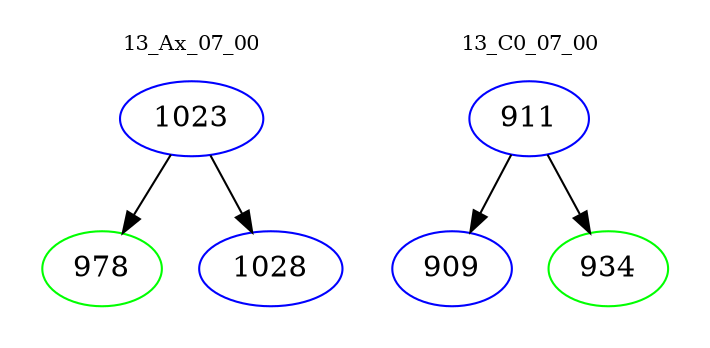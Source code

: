 digraph{
subgraph cluster_0 {
color = white
label = "13_Ax_07_00";
fontsize=10;
T0_1023 [label="1023", color="blue"]
T0_1023 -> T0_978 [color="black"]
T0_978 [label="978", color="green"]
T0_1023 -> T0_1028 [color="black"]
T0_1028 [label="1028", color="blue"]
}
subgraph cluster_1 {
color = white
label = "13_C0_07_00";
fontsize=10;
T1_911 [label="911", color="blue"]
T1_911 -> T1_909 [color="black"]
T1_909 [label="909", color="blue"]
T1_911 -> T1_934 [color="black"]
T1_934 [label="934", color="green"]
}
}
